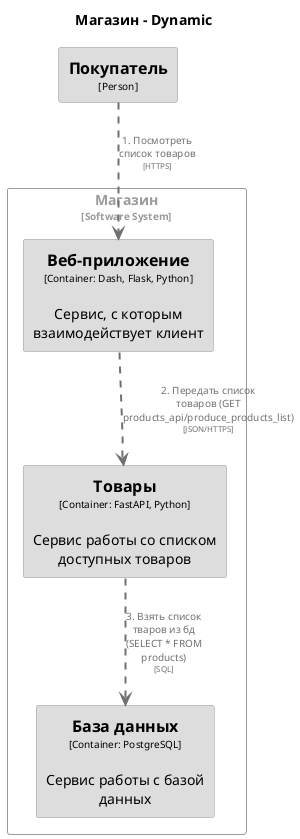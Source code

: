 @startuml
set separator none
title Магазин - Dynamic

top to bottom direction

skinparam {
  arrowFontSize 10
  defaultTextAlignment center
  wrapWidth 200
  maxMessageSize 100
}

hide stereotype

skinparam rectangle<<Магазин.Базаданных>> {
  BackgroundColor #dddddd
  FontColor #000000
  BorderColor #9a9a9a
  shadowing false
}
skinparam rectangle<<Магазин.Вебприложение>> {
  BackgroundColor #dddddd
  FontColor #000000
  BorderColor #9a9a9a
  shadowing false
}
skinparam rectangle<<Покупатель>> {
  BackgroundColor #dddddd
  FontColor #000000
  BorderColor #9a9a9a
  shadowing false
}
skinparam rectangle<<Магазин.Товары>> {
  BackgroundColor #dddddd
  FontColor #000000
  BorderColor #9a9a9a
  shadowing false
}
skinparam rectangle<<Магазин>> {
  BorderColor #9a9a9a
  FontColor #9a9a9a
  shadowing false
}

rectangle "Магазин\n<size:10>[Software System]</size>" <<Магазин>> {
  rectangle "==База данных\n<size:10>[Container: PostgreSQL]</size>\n\nСервис работы с базой данных" <<Магазин.Базаданных>> as Магазин.Базаданных
  rectangle "==Веб-приложение\n<size:10>[Container: Dash, Flask, Python]</size>\n\nСервис, с которым взаимодействует клиент" <<Магазин.Вебприложение>> as Магазин.Вебприложение
  rectangle "==Товары\n<size:10>[Container: FastAPI, Python]</size>\n\nСервис работы со списком доступных товаров" <<Магазин.Товары>> as Магазин.Товары
}

rectangle "==Покупатель\n<size:10>[Person]</size>" <<Покупатель>> as Покупатель

Покупатель .[#707070,thickness=2].> Магазин.Вебприложение : "<color:#707070>1. Посмотреть список товаров\n<color:#707070><size:8>[HTTPS]</size>"
Магазин.Вебприложение .[#707070,thickness=2].> Магазин.Товары : "<color:#707070>2. Передать список товаров (GET products_api/produce_products_list)\n<color:#707070><size:8>[JSON/HTTPS]</size>"
Магазин.Товары .[#707070,thickness=2].> Магазин.Базаданных : "<color:#707070>3. Взять список тваров из бд (SELECT * FROM products)\n<color:#707070><size:8>[SQL]</size>"
@enduml